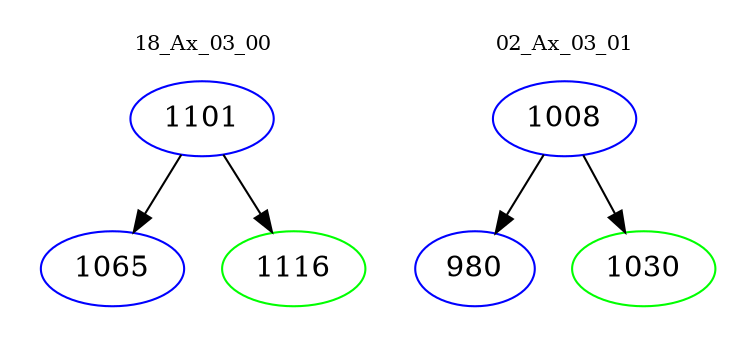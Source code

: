 digraph{
subgraph cluster_0 {
color = white
label = "18_Ax_03_00";
fontsize=10;
T0_1101 [label="1101", color="blue"]
T0_1101 -> T0_1065 [color="black"]
T0_1065 [label="1065", color="blue"]
T0_1101 -> T0_1116 [color="black"]
T0_1116 [label="1116", color="green"]
}
subgraph cluster_1 {
color = white
label = "02_Ax_03_01";
fontsize=10;
T1_1008 [label="1008", color="blue"]
T1_1008 -> T1_980 [color="black"]
T1_980 [label="980", color="blue"]
T1_1008 -> T1_1030 [color="black"]
T1_1030 [label="1030", color="green"]
}
}
